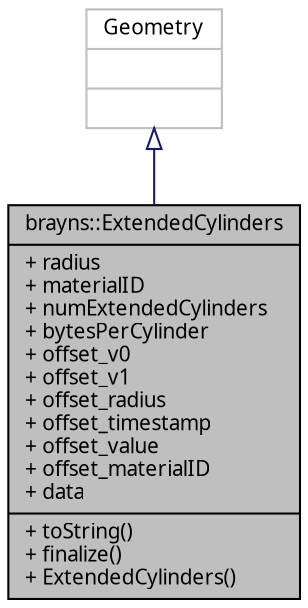 digraph "brayns::ExtendedCylinders"
{
  edge [fontname="Sans",fontsize="10",labelfontname="Sans",labelfontsize="10"];
  node [fontname="Sans",fontsize="10",shape=record];
  Node1 [label="{brayns::ExtendedCylinders\n|+ radius\l+ materialID\l+ numExtendedCylinders\l+ bytesPerCylinder\l+ offset_v0\l+ offset_v1\l+ offset_radius\l+ offset_timestamp\l+ offset_value\l+ offset_materialID\l+ data\l|+ toString()\l+ finalize()\l+ ExtendedCylinders()\l}",height=0.2,width=0.4,color="black", fillcolor="grey75", style="filled" fontcolor="black"];
  Node2 -> Node1 [dir="back",color="midnightblue",fontsize="10",style="solid",arrowtail="onormal",fontname="Sans"];
  Node2 [label="{Geometry\n||}",height=0.2,width=0.4,color="grey75", fillcolor="white", style="filled"];
}
